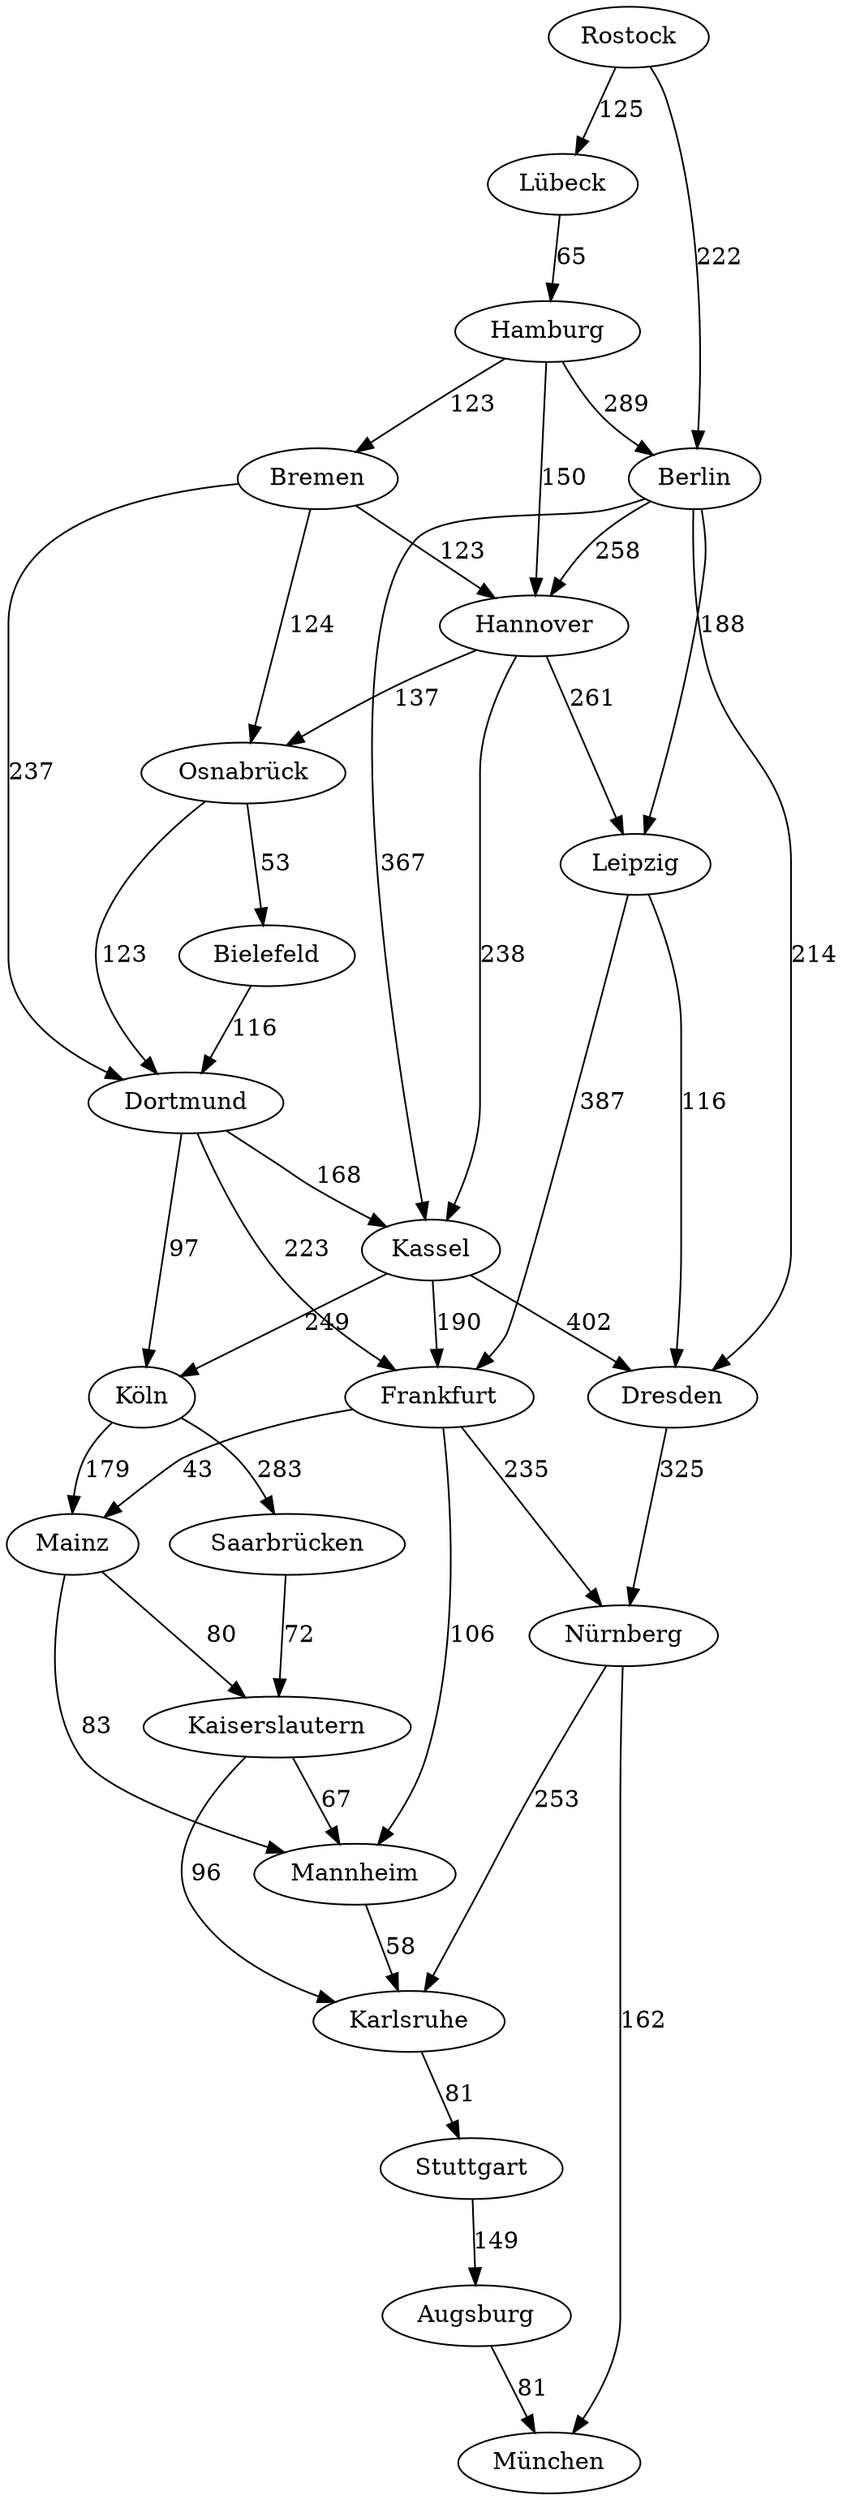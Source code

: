 digraph graph_08
{
Augsburg
München
Berlin
Dresden
Hannover
Kassel
Leipzig
Bielefeld
Dortmund
Bremen
Osnabrück
Frankfurt
Köln
Nürnberg
Mainz
Mannheim
Hamburg
Kaiserslautern
Karlsruhe
Stuttgart
Saarbrücken
Lübeck
Rostock
Augsburg -> München [label="81  "]
Berlin -> Dresden [label="214  "]
Berlin -> Hannover [label="258  "]
Berlin -> Kassel [label="367  "]
Berlin -> Leipzig [label="188  "]
Dresden -> Nürnberg [label="325  "]
Hannover -> Kassel [label="238  "]
Hannover -> Leipzig [label="261  "]
Hannover -> Osnabrück [label="137  "]
Kassel -> Dresden [label="402  "]
Kassel -> Frankfurt [label="190  "]
Kassel -> Köln [label="249  "]
Leipzig -> Dresden [label="116  "]
Leipzig -> Frankfurt [label="387  "]
Bielefeld -> Dortmund [label="116  "]
Dortmund -> Kassel [label="168  "]
Dortmund -> Frankfurt [label="223  "]
Dortmund -> Köln [label="97  "]
Bremen -> Hannover [label="123  "]
Bremen -> Dortmund [label="237  "]
Bremen -> Osnabrück [label="124  "]
Osnabrück -> Bielefeld [label="53  "]
Osnabrück -> Dortmund [label="123  "]
Frankfurt -> Nürnberg [label="235  "]
Frankfurt -> Mainz [label="43  "]
Frankfurt -> Mannheim [label="106  "]
Köln -> Mainz [label="179  "]
Köln -> Saarbrücken [label="283  "]
Nürnberg -> München [label="162  "]
Nürnberg -> Karlsruhe [label="253  "]
Mainz -> Mannheim [label="83  "]
Mainz -> Kaiserslautern [label="80  "]
Mannheim -> Karlsruhe [label="58  "]
Hamburg -> Berlin [label="289  "]
Hamburg -> Hannover [label="150  "]
Hamburg -> Bremen [label="123  "]
Kaiserslautern -> Mannheim [label="67  "]
Kaiserslautern -> Karlsruhe [label="96  "]
Karlsruhe -> Stuttgart [label="81  "]
Stuttgart -> Augsburg [label="149  "]
Saarbrücken -> Kaiserslautern [label="72  "]
Lübeck -> Hamburg [label="65  "]
Rostock -> Berlin [label="222  "]
Rostock -> Lübeck [label="125  "]
}
